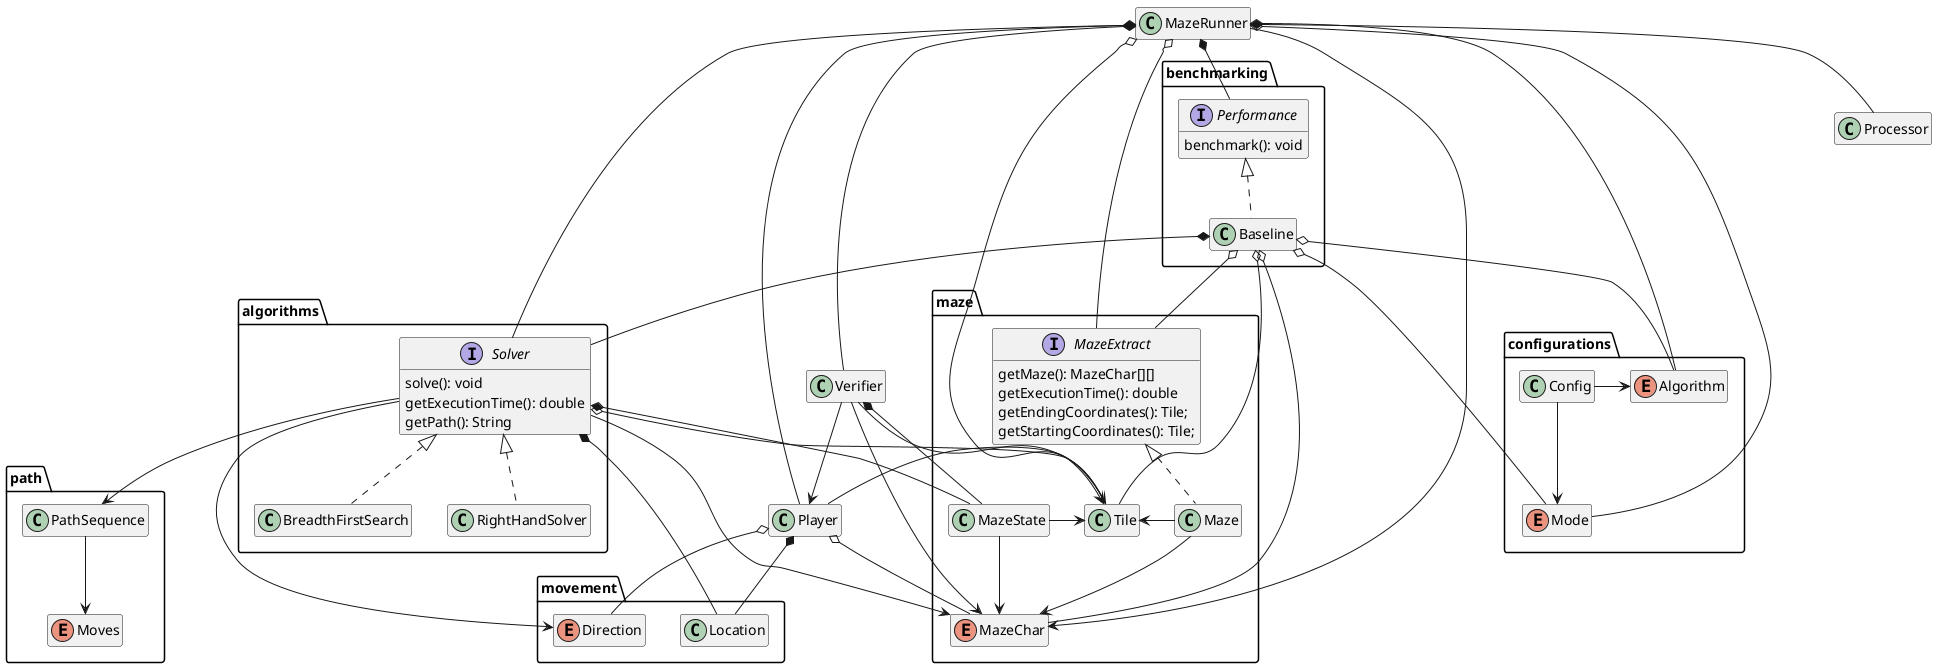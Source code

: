 @startuml Class Diagram

package movement {
  enum Direction
  class Location
}

package algorithms {
  interface Solver {
    solve(): void
    getExecutionTime(): double
    getPath(): String
  }
  class BreadthFirstSearch implements Solver
  class RightHandSolver implements Solver
}

package benchmarking {
  interface Performance {
    benchmark(): void 
  }
  class Baseline implements Performance
}

package maze {
  interface MazeExtract {
    getMaze(): MazeChar[][] 
    getExecutionTime(): double
    getEndingCoordinates(): Tile;
    getStartingCoordinates(): Tile;
  }
  class Maze implements MazeExtract 
  enum MazeChar
  class MazeState
  class Tile
}



package configurations {
  class Config
  enum Algorithm
  enum Mode
}

package path {
  enum Moves
  class PathSequence
}

class MazeRunner
class Player
class Processor
class Verifier

Solver --> MazeChar
Solver o-- Tile
Solver ---> Direction
Solver *--- MazeState
Solver *--- Location
Solver --> PathSequence

Baseline o--- MazeChar
Baseline o- Tile
Baseline o-- MazeExtract
Baseline o-- Algorithm
Baseline o-- Mode
Baseline *-- Solver

Config -> Algorithm
Config --> Mode

Maze --> MazeChar
Maze -> Tile

MazeState -> MazeChar
MazeState -> Tile

MazeRunner --> MazeChar
MazeRunner o- Tile
MazeRunner o-- MazeExtract
MazeRunner o-- Algorithm
MazeRunner o-- Mode
MazeRunner *-- Solver
MazeRunner *-- Player
MazeRunner *-- Processor
MazeRunner *-- Performance
MazeRunner *-- Verifier

Player *-- Location
Player o- Direction
Player -> Tile
Player o-- MazeChar

Verifier --> Tile
Verifier --> Player
Verifier --> MazeChar
Verifier *-- MazeState

PathSequence --> Moves


hide empty members
@enduml 